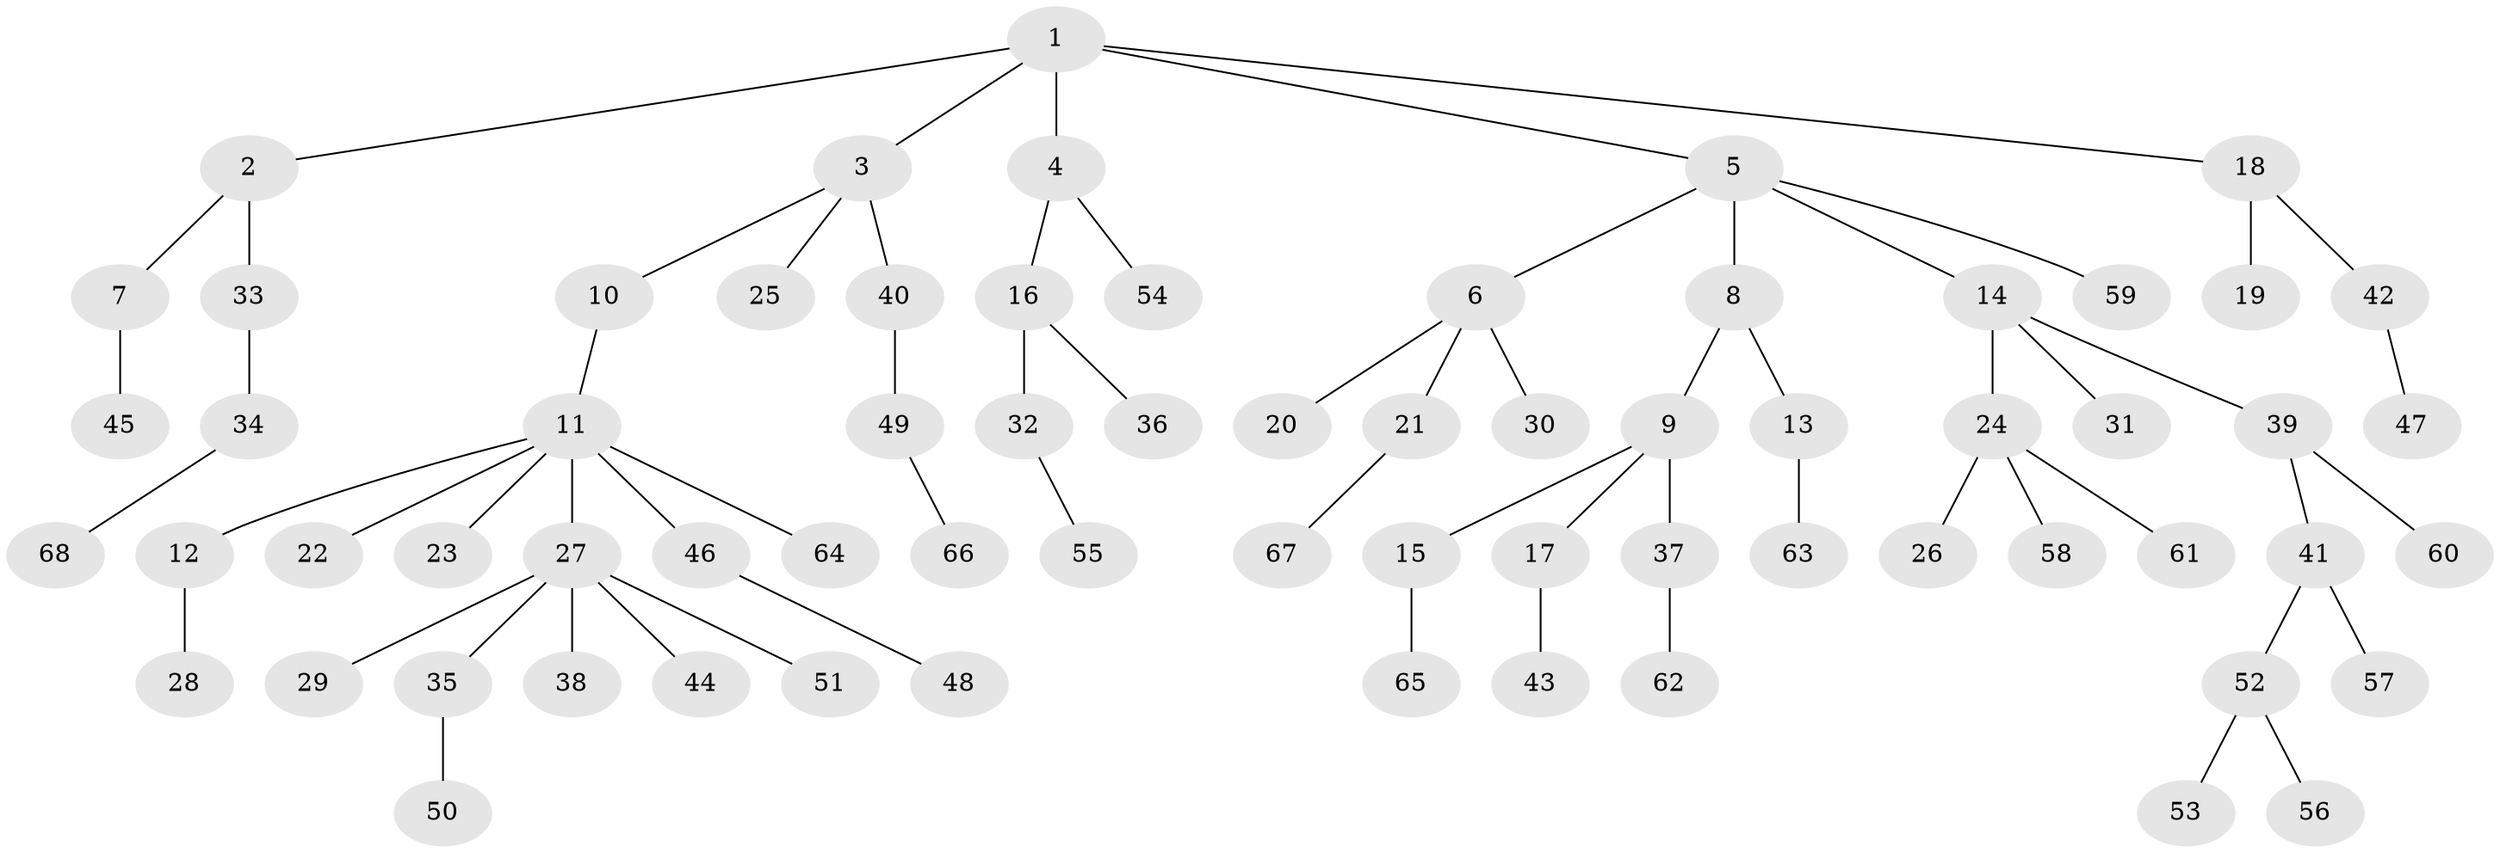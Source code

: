 // Generated by graph-tools (version 1.1) at 2025/11/02/27/25 16:11:25]
// undirected, 68 vertices, 67 edges
graph export_dot {
graph [start="1"]
  node [color=gray90,style=filled];
  1;
  2;
  3;
  4;
  5;
  6;
  7;
  8;
  9;
  10;
  11;
  12;
  13;
  14;
  15;
  16;
  17;
  18;
  19;
  20;
  21;
  22;
  23;
  24;
  25;
  26;
  27;
  28;
  29;
  30;
  31;
  32;
  33;
  34;
  35;
  36;
  37;
  38;
  39;
  40;
  41;
  42;
  43;
  44;
  45;
  46;
  47;
  48;
  49;
  50;
  51;
  52;
  53;
  54;
  55;
  56;
  57;
  58;
  59;
  60;
  61;
  62;
  63;
  64;
  65;
  66;
  67;
  68;
  1 -- 2;
  1 -- 3;
  1 -- 4;
  1 -- 5;
  1 -- 18;
  2 -- 7;
  2 -- 33;
  3 -- 10;
  3 -- 25;
  3 -- 40;
  4 -- 16;
  4 -- 54;
  5 -- 6;
  5 -- 8;
  5 -- 14;
  5 -- 59;
  6 -- 20;
  6 -- 21;
  6 -- 30;
  7 -- 45;
  8 -- 9;
  8 -- 13;
  9 -- 15;
  9 -- 17;
  9 -- 37;
  10 -- 11;
  11 -- 12;
  11 -- 22;
  11 -- 23;
  11 -- 27;
  11 -- 46;
  11 -- 64;
  12 -- 28;
  13 -- 63;
  14 -- 24;
  14 -- 31;
  14 -- 39;
  15 -- 65;
  16 -- 32;
  16 -- 36;
  17 -- 43;
  18 -- 19;
  18 -- 42;
  21 -- 67;
  24 -- 26;
  24 -- 58;
  24 -- 61;
  27 -- 29;
  27 -- 35;
  27 -- 38;
  27 -- 44;
  27 -- 51;
  32 -- 55;
  33 -- 34;
  34 -- 68;
  35 -- 50;
  37 -- 62;
  39 -- 41;
  39 -- 60;
  40 -- 49;
  41 -- 52;
  41 -- 57;
  42 -- 47;
  46 -- 48;
  49 -- 66;
  52 -- 53;
  52 -- 56;
}
